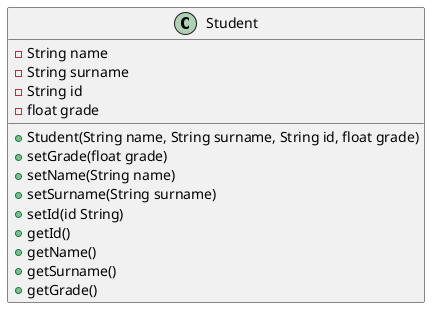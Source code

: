 @startuml
Class Student{
 -String name
 -String surname
 -String id
 -float grade
 +Student(String name, String surname, String id, float grade)
 +setGrade(float grade)
 +setName(String name)
 +setSurname(String surname)
 +setId(id String)
 +getId()
 +getName()
 +getSurname()
 +getGrade()
 }
@enduml